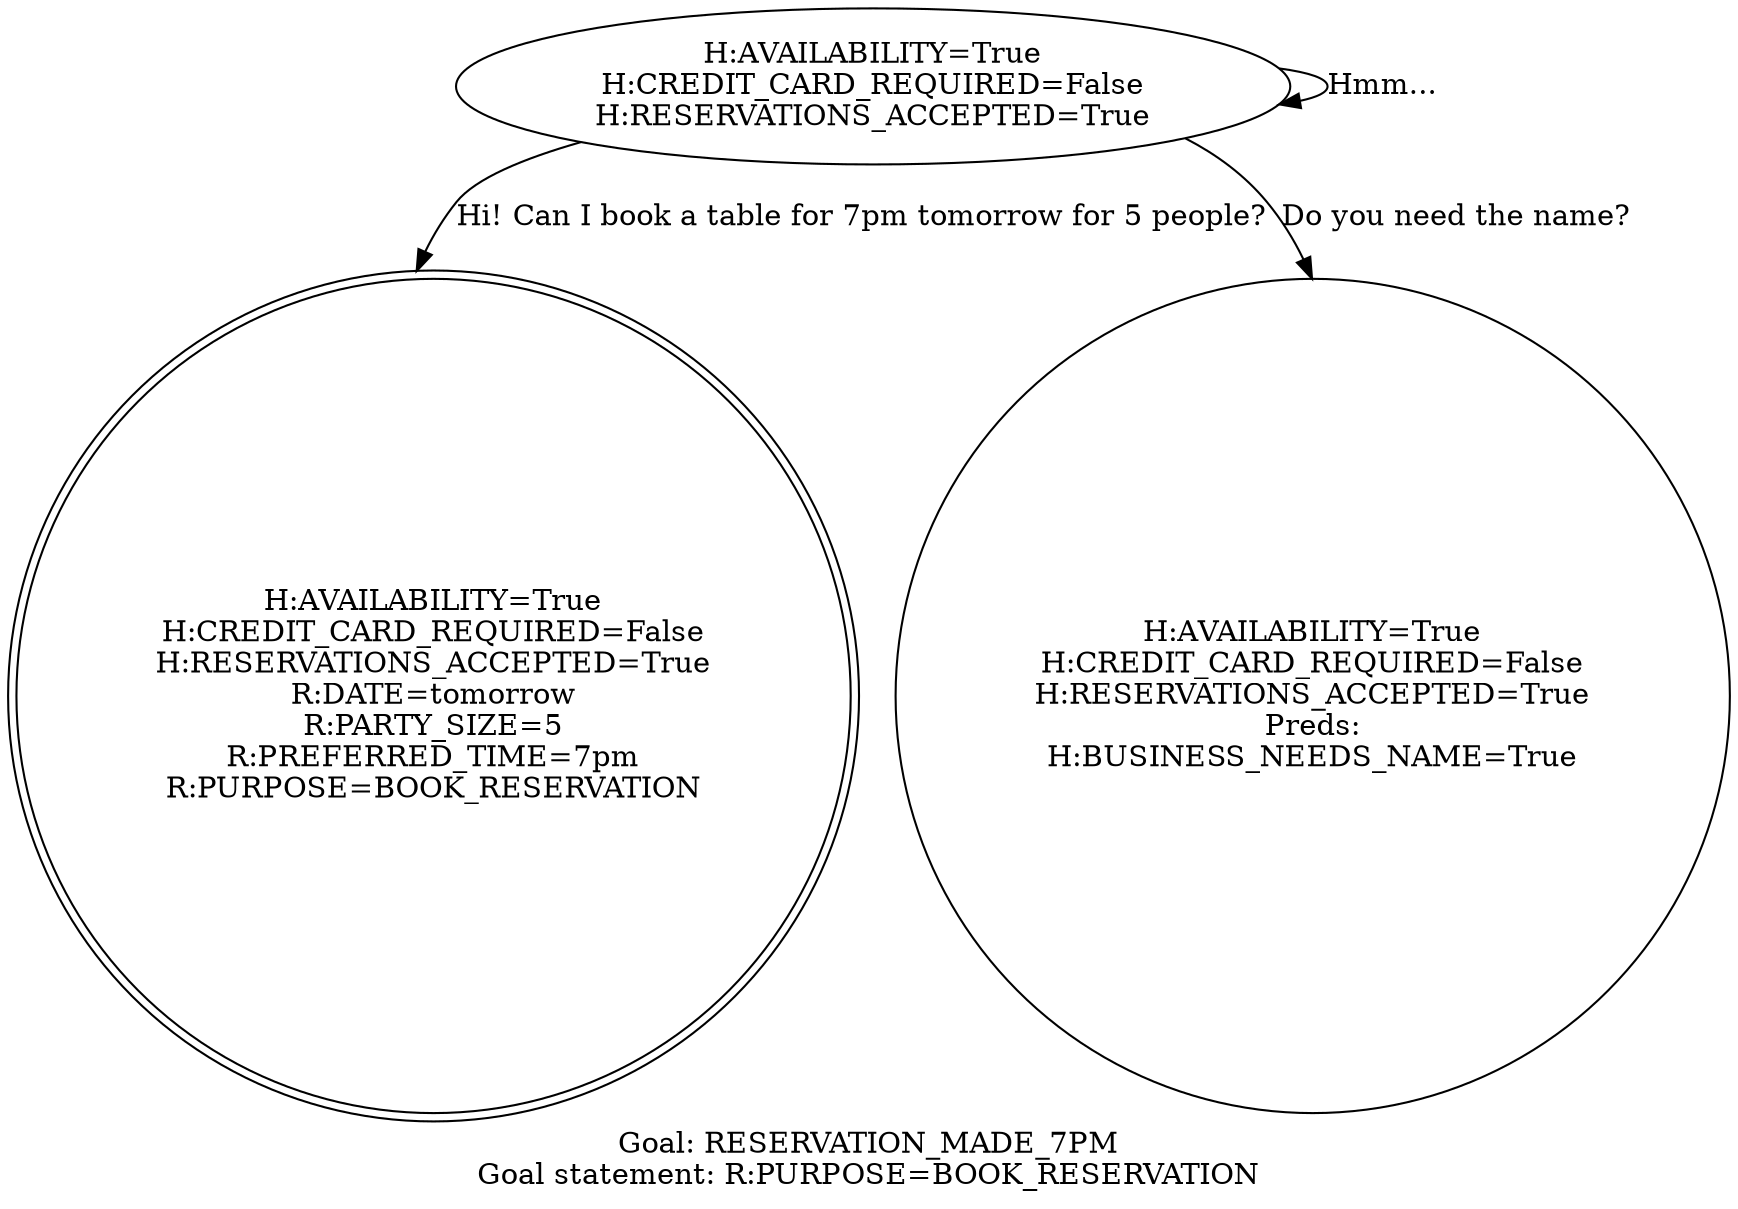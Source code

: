 digraph {
	0 [label="H:AVAILABILITY=True
H:CREDIT_CARD_REQUIRED=False
H:RESERVATIONS_ACCEPTED=True"]
	node [shape=doublecircle]
	1 [label="H:AVAILABILITY=True
H:CREDIT_CARD_REQUIRED=False
H:RESERVATIONS_ACCEPTED=True
R:DATE=tomorrow
R:PARTY_SIZE=5
R:PREFERRED_TIME=7pm
R:PURPOSE=BOOK_RESERVATION"]
	node [shape=circle]
	0 -> 1 [label="Hi! Can I book a table for 7pm tomorrow for 5 people?"]
	0 -> 0 [label="Hmm..."]
	2 [label="H:AVAILABILITY=True
H:CREDIT_CARD_REQUIRED=False
H:RESERVATIONS_ACCEPTED=True
Preds:
H:BUSINESS_NEEDS_NAME=True"]
	0 -> 2 [label="Do you need the name?"]
	label="Goal: RESERVATION_MADE_7PM
Goal statement: R:PURPOSE=BOOK_RESERVATION"
}
